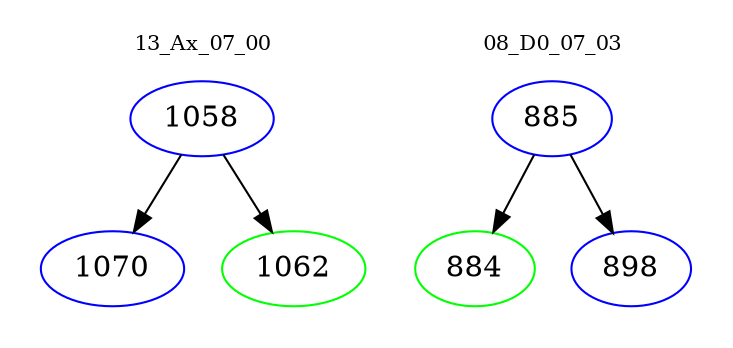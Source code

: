 digraph{
subgraph cluster_0 {
color = white
label = "13_Ax_07_00";
fontsize=10;
T0_1058 [label="1058", color="blue"]
T0_1058 -> T0_1070 [color="black"]
T0_1070 [label="1070", color="blue"]
T0_1058 -> T0_1062 [color="black"]
T0_1062 [label="1062", color="green"]
}
subgraph cluster_1 {
color = white
label = "08_D0_07_03";
fontsize=10;
T1_885 [label="885", color="blue"]
T1_885 -> T1_884 [color="black"]
T1_884 [label="884", color="green"]
T1_885 -> T1_898 [color="black"]
T1_898 [label="898", color="blue"]
}
}
